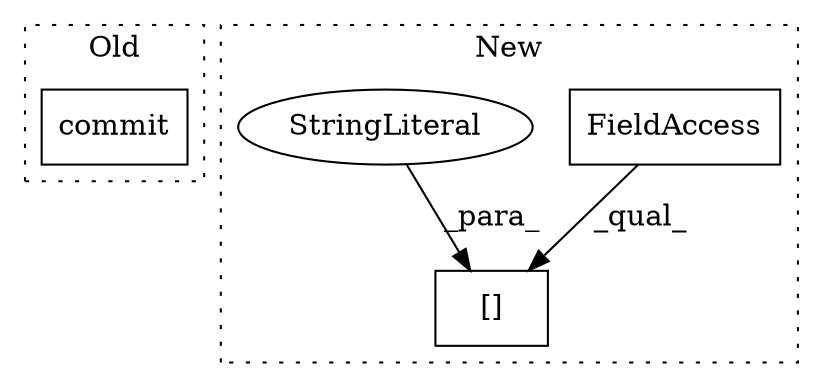 digraph G {
subgraph cluster0 {
1 [label="commit" a="32" s="649" l="8" shape="box"];
label = "Old";
style="dotted";
}
subgraph cluster1 {
2 [label="[]" a="2" s="607,619" l="7,1" shape="box"];
3 [label="FieldAccess" a="22" s="607" l="6" shape="box"];
4 [label="StringLiteral" a="45" s="614" l="5" shape="ellipse"];
label = "New";
style="dotted";
}
3 -> 2 [label="_qual_"];
4 -> 2 [label="_para_"];
}